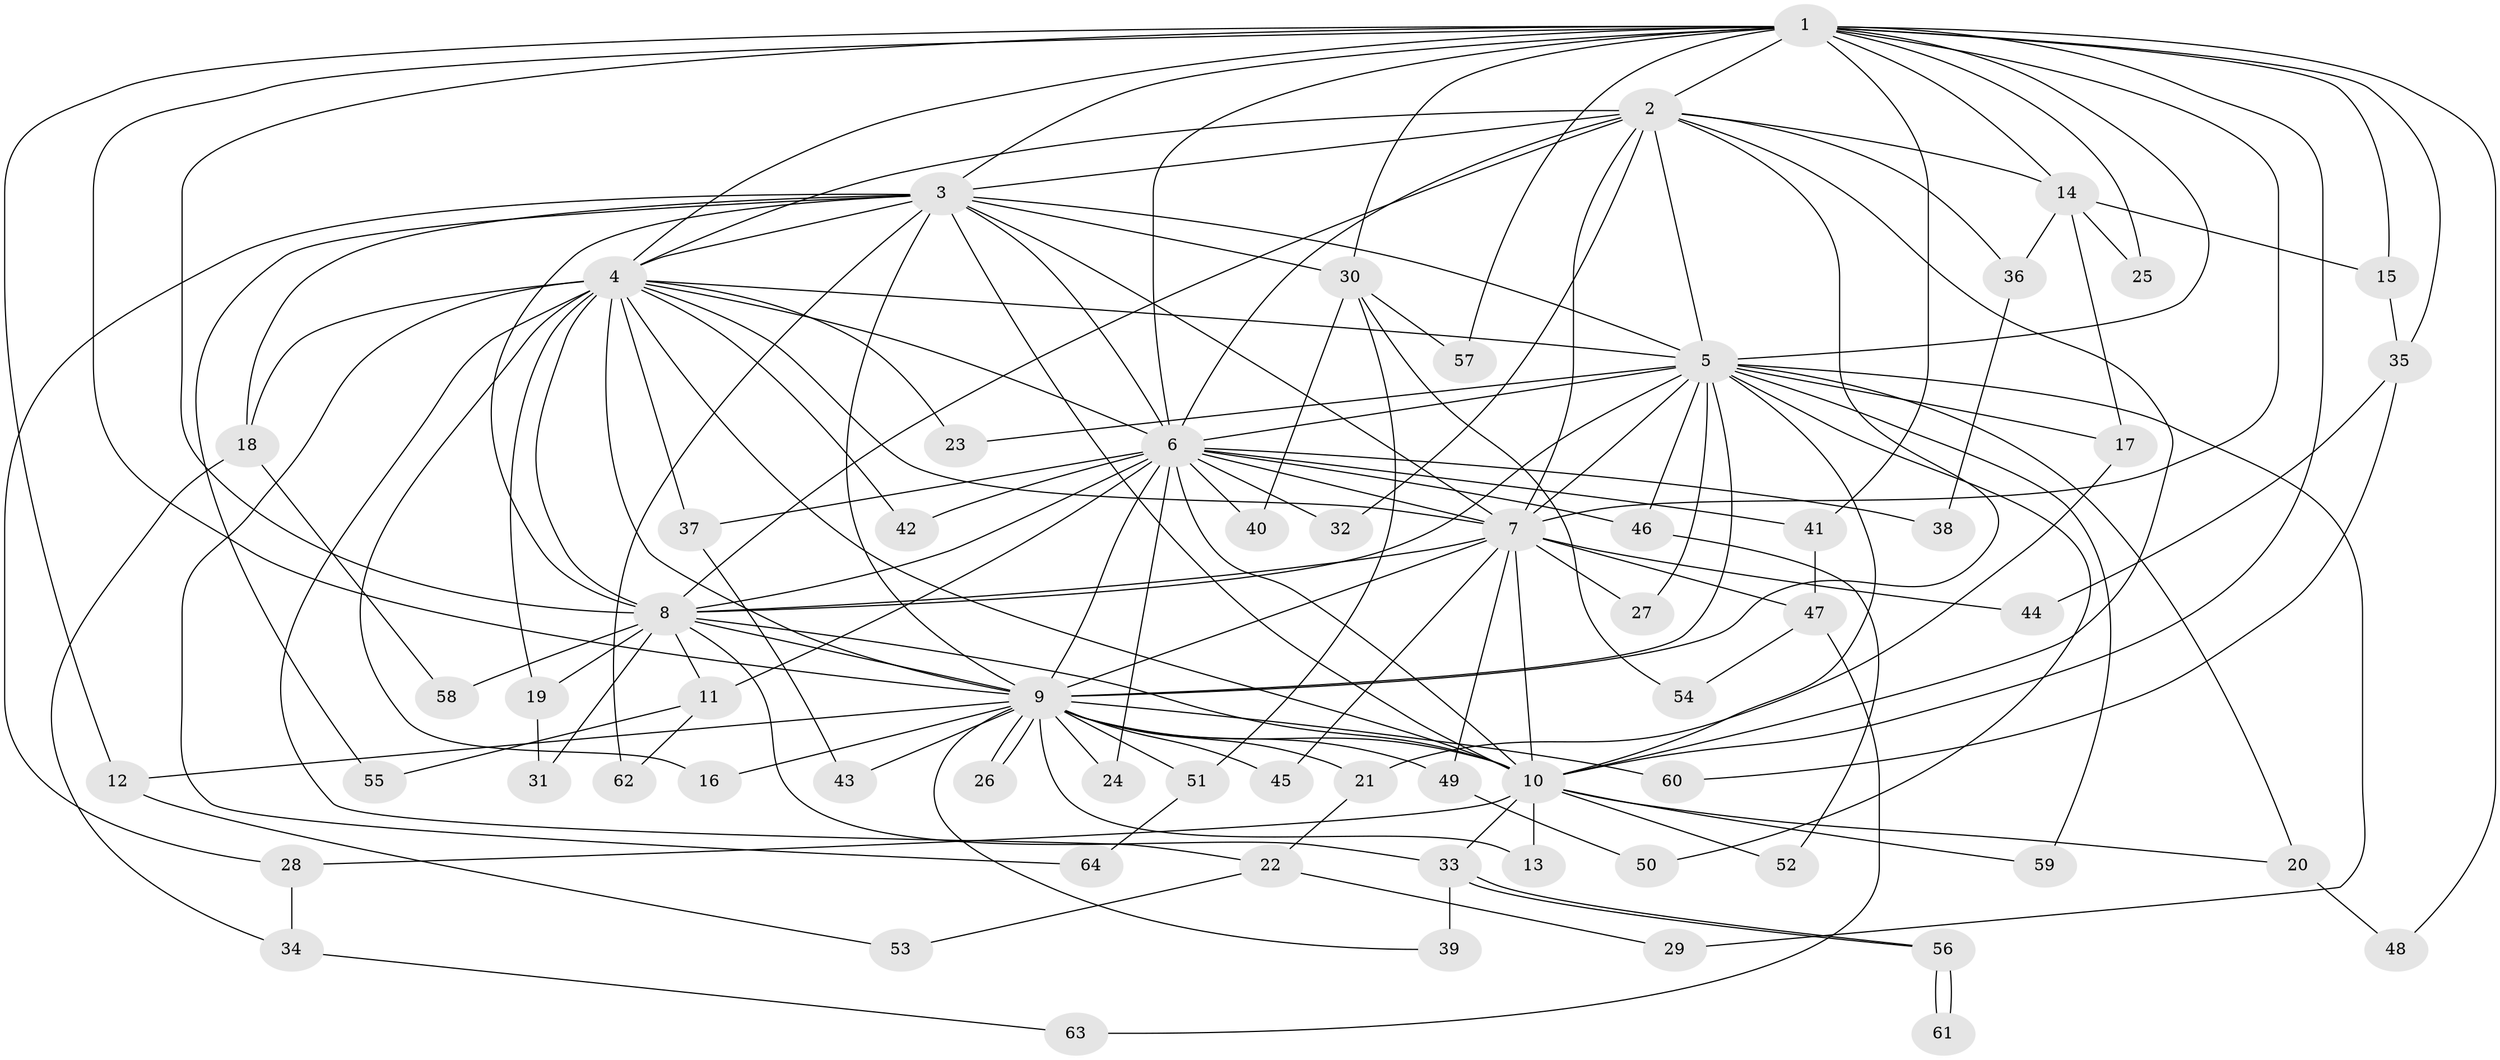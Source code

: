// Generated by graph-tools (version 1.1) at 2025/11/02/27/25 16:11:04]
// undirected, 64 vertices, 153 edges
graph export_dot {
graph [start="1"]
  node [color=gray90,style=filled];
  1;
  2;
  3;
  4;
  5;
  6;
  7;
  8;
  9;
  10;
  11;
  12;
  13;
  14;
  15;
  16;
  17;
  18;
  19;
  20;
  21;
  22;
  23;
  24;
  25;
  26;
  27;
  28;
  29;
  30;
  31;
  32;
  33;
  34;
  35;
  36;
  37;
  38;
  39;
  40;
  41;
  42;
  43;
  44;
  45;
  46;
  47;
  48;
  49;
  50;
  51;
  52;
  53;
  54;
  55;
  56;
  57;
  58;
  59;
  60;
  61;
  62;
  63;
  64;
  1 -- 2;
  1 -- 3;
  1 -- 4;
  1 -- 5;
  1 -- 6;
  1 -- 7;
  1 -- 8;
  1 -- 9;
  1 -- 10;
  1 -- 12;
  1 -- 14;
  1 -- 15;
  1 -- 25;
  1 -- 30;
  1 -- 35;
  1 -- 41;
  1 -- 48;
  1 -- 57;
  2 -- 3;
  2 -- 4;
  2 -- 5;
  2 -- 6;
  2 -- 7;
  2 -- 8;
  2 -- 9;
  2 -- 10;
  2 -- 14;
  2 -- 32;
  2 -- 36;
  3 -- 4;
  3 -- 5;
  3 -- 6;
  3 -- 7;
  3 -- 8;
  3 -- 9;
  3 -- 10;
  3 -- 18;
  3 -- 28;
  3 -- 30;
  3 -- 55;
  3 -- 62;
  4 -- 5;
  4 -- 6;
  4 -- 7;
  4 -- 8;
  4 -- 9;
  4 -- 10;
  4 -- 16;
  4 -- 18;
  4 -- 19;
  4 -- 22;
  4 -- 23;
  4 -- 37;
  4 -- 42;
  4 -- 64;
  5 -- 6;
  5 -- 7;
  5 -- 8;
  5 -- 9;
  5 -- 10;
  5 -- 17;
  5 -- 20;
  5 -- 23;
  5 -- 27;
  5 -- 29;
  5 -- 46;
  5 -- 50;
  5 -- 59;
  6 -- 7;
  6 -- 8;
  6 -- 9;
  6 -- 10;
  6 -- 11;
  6 -- 24;
  6 -- 32;
  6 -- 37;
  6 -- 38;
  6 -- 40;
  6 -- 41;
  6 -- 42;
  6 -- 46;
  7 -- 8;
  7 -- 9;
  7 -- 10;
  7 -- 27;
  7 -- 44;
  7 -- 45;
  7 -- 47;
  7 -- 49;
  8 -- 9;
  8 -- 10;
  8 -- 11;
  8 -- 19;
  8 -- 31;
  8 -- 33;
  8 -- 58;
  9 -- 10;
  9 -- 12;
  9 -- 13;
  9 -- 16;
  9 -- 21;
  9 -- 24;
  9 -- 26;
  9 -- 26;
  9 -- 39;
  9 -- 43;
  9 -- 45;
  9 -- 49;
  9 -- 51;
  9 -- 60;
  10 -- 13;
  10 -- 20;
  10 -- 28;
  10 -- 33;
  10 -- 52;
  10 -- 59;
  11 -- 55;
  11 -- 62;
  12 -- 53;
  14 -- 15;
  14 -- 17;
  14 -- 25;
  14 -- 36;
  15 -- 35;
  17 -- 21;
  18 -- 34;
  18 -- 58;
  19 -- 31;
  20 -- 48;
  21 -- 22;
  22 -- 29;
  22 -- 53;
  28 -- 34;
  30 -- 40;
  30 -- 51;
  30 -- 54;
  30 -- 57;
  33 -- 39;
  33 -- 56;
  33 -- 56;
  34 -- 63;
  35 -- 44;
  35 -- 60;
  36 -- 38;
  37 -- 43;
  41 -- 47;
  46 -- 52;
  47 -- 54;
  47 -- 63;
  49 -- 50;
  51 -- 64;
  56 -- 61;
  56 -- 61;
}
